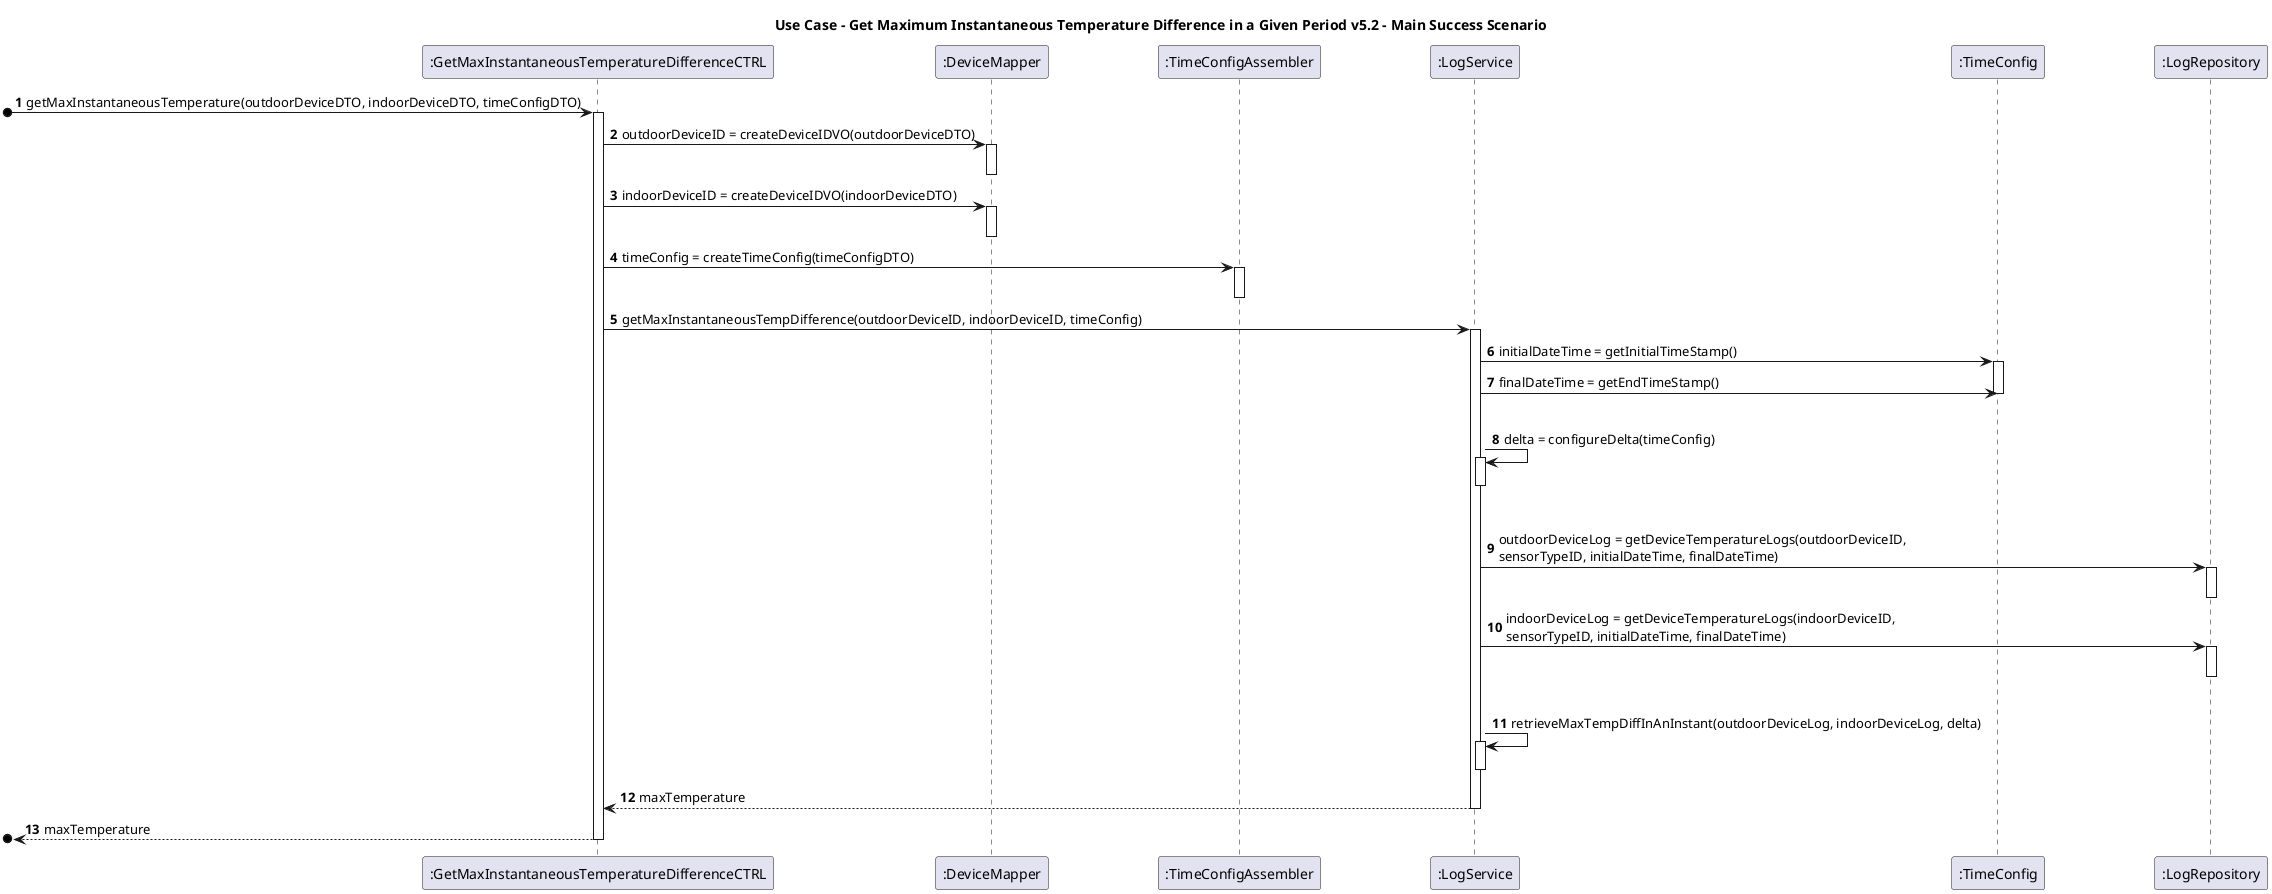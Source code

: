 @startuml

skinparam ParticipantPadding 50

autonumber
title Use Case - Get Maximum Instantaneous Temperature Difference in a Given Period v5.2 - Main Success Scenario

participant ":GetMaxInstantaneousTemperatureDifferenceCTRL" as C
participant ":DeviceMapper" as DM
participant ":TimeConfigAssembler" as TCA
participant ":LogService" as LS
participant ":TimeConfig" as TC
participant ":LogRepository" as LR


[o-> C : getMaxInstantaneousTemperature(outdoorDeviceDTO, indoorDeviceDTO, timeConfigDTO)
activate C

C -> DM : outdoorDeviceID = createDeviceIDVO(outdoorDeviceDTO)
activate DM
deactivate DM

C -> DM : indoorDeviceID = createDeviceIDVO(indoorDeviceDTO)
activate DM
deactivate DM

C -> TCA : timeConfig = createTimeConfig(timeConfigDTO)
activate TCA
deactivate TCA

C -> LS : getMaxInstantaneousTempDifference(outdoorDeviceID, indoorDeviceID, timeConfig)
activate LS
LS -> TC : initialDateTime = getInitialTimeStamp()
activate TC
LS -> TC : finalDateTime = getEndTimeStamp()
|||
deactivate TC

LS -> LS : delta = configureDelta(timeConfig)
activate LS
deactivate LS
|||
LS -> LR : outdoorDeviceLog = getDeviceTemperatureLogs(outdoorDeviceID,\nsensorTypeID, initialDateTime, finalDateTime)
activate LR
deactivate LR

LS -> LR : indoorDeviceLog = getDeviceTemperatureLogs(indoorDeviceID,\nsensorTypeID, initialDateTime, finalDateTime)
activate LR
deactivate LR
|||

LS -> LS : retrieveMaxTempDiffInAnInstant(outdoorDeviceLog, indoorDeviceLog, delta)
activate LS
deactivate LS
LS --> C : maxTemperature
deactivate LS

[o<-- C : maxTemperature
deactivate C

@enduml